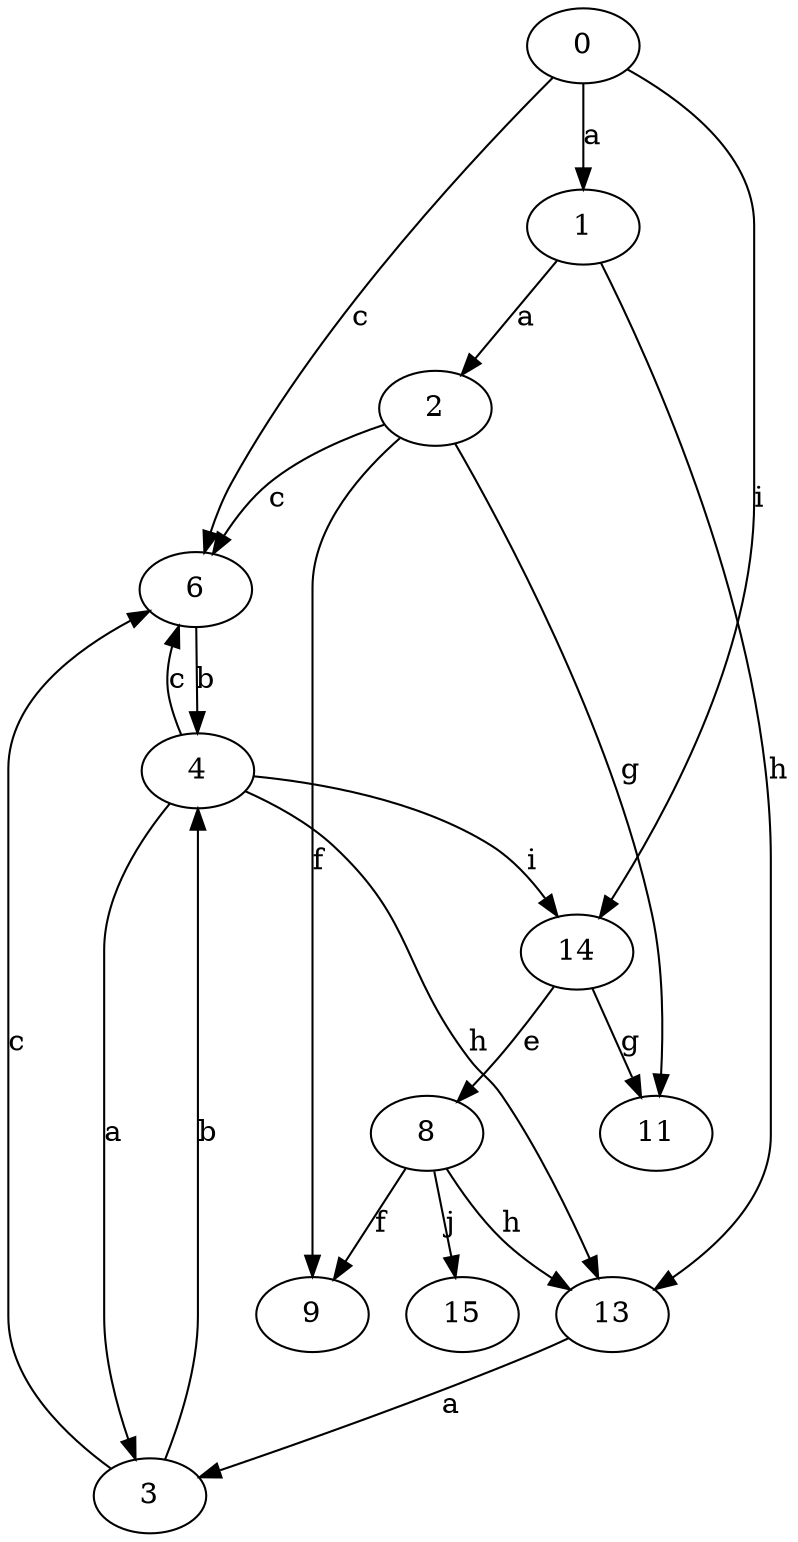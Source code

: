 strict digraph  {
0;
1;
2;
3;
4;
6;
8;
9;
11;
13;
14;
15;
0 -> 1  [label=a];
0 -> 6  [label=c];
0 -> 14  [label=i];
1 -> 2  [label=a];
1 -> 13  [label=h];
2 -> 6  [label=c];
2 -> 9  [label=f];
2 -> 11  [label=g];
3 -> 4  [label=b];
3 -> 6  [label=c];
4 -> 3  [label=a];
4 -> 6  [label=c];
4 -> 13  [label=h];
4 -> 14  [label=i];
6 -> 4  [label=b];
8 -> 9  [label=f];
8 -> 13  [label=h];
8 -> 15  [label=j];
13 -> 3  [label=a];
14 -> 8  [label=e];
14 -> 11  [label=g];
}
